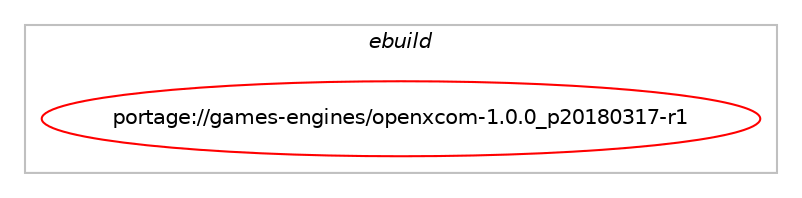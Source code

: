 digraph prolog {

# *************
# Graph options
# *************

newrank=true;
concentrate=true;
compound=true;
graph [rankdir=LR,fontname=Helvetica,fontsize=10,ranksep=1.5];#, ranksep=2.5, nodesep=0.2];
edge  [arrowhead=vee];
node  [fontname=Helvetica,fontsize=10];

# **********
# The ebuild
# **********

subgraph cluster_leftcol {
color=gray;
label=<<i>ebuild</i>>;
id [label="portage://games-engines/openxcom-1.0.0_p20180317-r1", color=red, width=4, href="../games-engines/openxcom-1.0.0_p20180317-r1.svg"];
}

# ****************
# The dependencies
# ****************

subgraph cluster_midcol {
color=gray;
label=<<i>dependencies</i>>;
subgraph cluster_compile {
fillcolor="#eeeeee";
style=filled;
label=<<i>compile</i>>;
# *** BEGIN UNKNOWN DEPENDENCY TYPE (TODO) ***
# id -> equal(package_dependency(portage://games-engines/openxcom-1.0.0_p20180317-r1,install,no,dev-cpp,yaml-cpp,greaterequal,[0.5.1,,,0.5.1],[],[]))
# *** END UNKNOWN DEPENDENCY TYPE (TODO) ***

# *** BEGIN UNKNOWN DEPENDENCY TYPE (TODO) ***
# id -> equal(package_dependency(portage://games-engines/openxcom-1.0.0_p20180317-r1,install,no,media-libs,libsdl,none,[,,],[],[use(enable(opengl),none),use(enable(video),none)]))
# *** END UNKNOWN DEPENDENCY TYPE (TODO) ***

# *** BEGIN UNKNOWN DEPENDENCY TYPE (TODO) ***
# id -> equal(package_dependency(portage://games-engines/openxcom-1.0.0_p20180317-r1,install,no,media-libs,sdl-gfx,none,[,,],[],[]))
# *** END UNKNOWN DEPENDENCY TYPE (TODO) ***

# *** BEGIN UNKNOWN DEPENDENCY TYPE (TODO) ***
# id -> equal(package_dependency(portage://games-engines/openxcom-1.0.0_p20180317-r1,install,no,media-libs,sdl-image,none,[,,],[],[use(enable(png),none)]))
# *** END UNKNOWN DEPENDENCY TYPE (TODO) ***

# *** BEGIN UNKNOWN DEPENDENCY TYPE (TODO) ***
# id -> equal(package_dependency(portage://games-engines/openxcom-1.0.0_p20180317-r1,install,no,media-libs,sdl-mixer,none,[,,],[],[use(enable(flac),none),use(enable(mikmod),none),use(enable(vorbis),none)]))
# *** END UNKNOWN DEPENDENCY TYPE (TODO) ***

}
subgraph cluster_compileandrun {
fillcolor="#eeeeee";
style=filled;
label=<<i>compile and run</i>>;
}
subgraph cluster_run {
fillcolor="#eeeeee";
style=filled;
label=<<i>run</i>>;
# *** BEGIN UNKNOWN DEPENDENCY TYPE (TODO) ***
# id -> equal(package_dependency(portage://games-engines/openxcom-1.0.0_p20180317-r1,run,no,dev-cpp,yaml-cpp,greaterequal,[0.5.1,,,0.5.1],[],[]))
# *** END UNKNOWN DEPENDENCY TYPE (TODO) ***

# *** BEGIN UNKNOWN DEPENDENCY TYPE (TODO) ***
# id -> equal(package_dependency(portage://games-engines/openxcom-1.0.0_p20180317-r1,run,no,media-libs,libsdl,none,[,,],[],[use(enable(opengl),none),use(enable(video),none)]))
# *** END UNKNOWN DEPENDENCY TYPE (TODO) ***

# *** BEGIN UNKNOWN DEPENDENCY TYPE (TODO) ***
# id -> equal(package_dependency(portage://games-engines/openxcom-1.0.0_p20180317-r1,run,no,media-libs,sdl-gfx,none,[,,],[],[]))
# *** END UNKNOWN DEPENDENCY TYPE (TODO) ***

# *** BEGIN UNKNOWN DEPENDENCY TYPE (TODO) ***
# id -> equal(package_dependency(portage://games-engines/openxcom-1.0.0_p20180317-r1,run,no,media-libs,sdl-image,none,[,,],[],[use(enable(png),none)]))
# *** END UNKNOWN DEPENDENCY TYPE (TODO) ***

# *** BEGIN UNKNOWN DEPENDENCY TYPE (TODO) ***
# id -> equal(package_dependency(portage://games-engines/openxcom-1.0.0_p20180317-r1,run,no,media-libs,sdl-mixer,none,[,,],[],[use(enable(flac),none),use(enable(mikmod),none),use(enable(vorbis),none)]))
# *** END UNKNOWN DEPENDENCY TYPE (TODO) ***

}
}

# **************
# The candidates
# **************

subgraph cluster_choices {
rank=same;
color=gray;
label=<<i>candidates</i>>;

}

}
